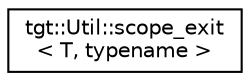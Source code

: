 digraph "Graphical Class Hierarchy"
{
 // LATEX_PDF_SIZE
  edge [fontname="Helvetica",fontsize="10",labelfontname="Helvetica",labelfontsize="10"];
  node [fontname="Helvetica",fontsize="10",shape=record];
  rankdir="LR";
  Node0 [label="tgt::Util::scope_exit\l\< T, typename \>",height=0.2,width=0.4,color="black", fillcolor="white", style="filled",URL="$classtgt_1_1_util_1_1scope__exit.html",tooltip=" "];
}
